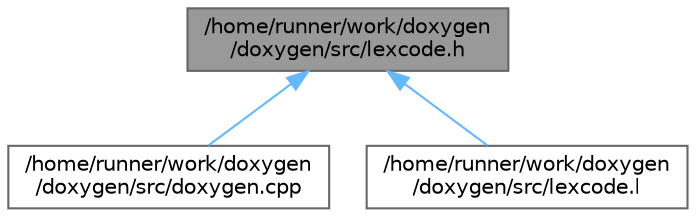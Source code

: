 digraph "/home/runner/work/doxygen/doxygen/src/lexcode.h"
{
 // INTERACTIVE_SVG=YES
 // LATEX_PDF_SIZE
  bgcolor="transparent";
  edge [fontname=Helvetica,fontsize=10,labelfontname=Helvetica,labelfontsize=10];
  node [fontname=Helvetica,fontsize=10,shape=box,height=0.2,width=0.4];
  Node1 [id="Node000001",label="/home/runner/work/doxygen\l/doxygen/src/lexcode.h",height=0.2,width=0.4,color="gray40", fillcolor="grey60", style="filled", fontcolor="black"];
  Node1 -> Node2 [id="edge1_Node000001_Node000002",dir="back",color="steelblue1",style="solid"];
  Node2 [id="Node000002",label="/home/runner/work/doxygen\l/doxygen/src/doxygen.cpp",height=0.2,width=0.4,color="grey40", fillcolor="white", style="filled",URL="$dc/d98/doxygen_8cpp.html",tooltip=" "];
  Node1 -> Node3 [id="edge2_Node000001_Node000003",dir="back",color="steelblue1",style="solid"];
  Node3 [id="Node000003",label="/home/runner/work/doxygen\l/doxygen/src/lexcode.l",height=0.2,width=0.4,color="grey40", fillcolor="white", style="filled",URL="$d0/d7e/lexcode_8l.html",tooltip=" "];
}
